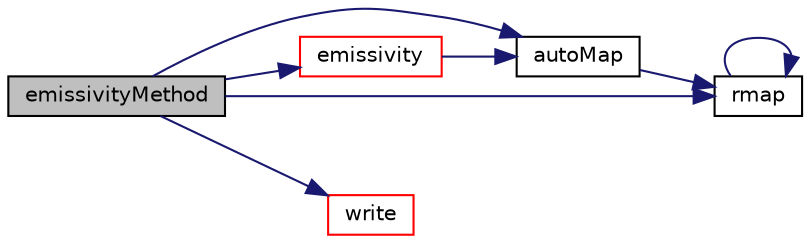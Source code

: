 digraph "emissivityMethod"
{
  bgcolor="transparent";
  edge [fontname="Helvetica",fontsize="10",labelfontname="Helvetica",labelfontsize="10"];
  node [fontname="Helvetica",fontsize="10",shape=record];
  rankdir="LR";
  Node1 [label="emissivityMethod",height=0.2,width=0.4,color="black", fillcolor="grey75", style="filled", fontcolor="black"];
  Node1 -> Node2 [color="midnightblue",fontsize="10",style="solid",fontname="Helvetica"];
  Node2 [label="autoMap",height=0.2,width=0.4,color="black",URL="$a02105.html#a0ab0c43ce90d756c88dd81e3d0a9eef5",tooltip="Map (and resize as needed) from self given a mapping object. "];
  Node2 -> Node3 [color="midnightblue",fontsize="10",style="solid",fontname="Helvetica"];
  Node3 [label="rmap",height=0.2,width=0.4,color="black",URL="$a02105.html#a713277715ccc0a5ef466b0516d44731f",tooltip="Reverse map the given fvPatchField onto this fvPatchField. "];
  Node3 -> Node3 [color="midnightblue",fontsize="10",style="solid",fontname="Helvetica"];
  Node1 -> Node4 [color="midnightblue",fontsize="10",style="solid",fontname="Helvetica"];
  Node4 [label="emissivity",height=0.2,width=0.4,color="red",URL="$a02105.html#a961b12b81e3a70d9195761a70e57907d",tooltip="Calculate corresponding emissivity field. "];
  Node4 -> Node2 [color="midnightblue",fontsize="10",style="solid",fontname="Helvetica"];
  Node1 -> Node3 [color="midnightblue",fontsize="10",style="solid",fontname="Helvetica"];
  Node1 -> Node5 [color="midnightblue",fontsize="10",style="solid",fontname="Helvetica"];
  Node5 [label="write",height=0.2,width=0.4,color="red",URL="$a02105.html#a0941061ad5a26be83b4107d05750ace6",tooltip="Write. "];
}
